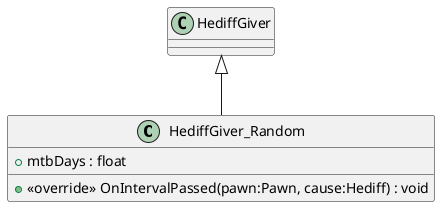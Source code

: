 @startuml
class HediffGiver_Random {
    + mtbDays : float
    + <<override>> OnIntervalPassed(pawn:Pawn, cause:Hediff) : void
}
HediffGiver <|-- HediffGiver_Random
@enduml
